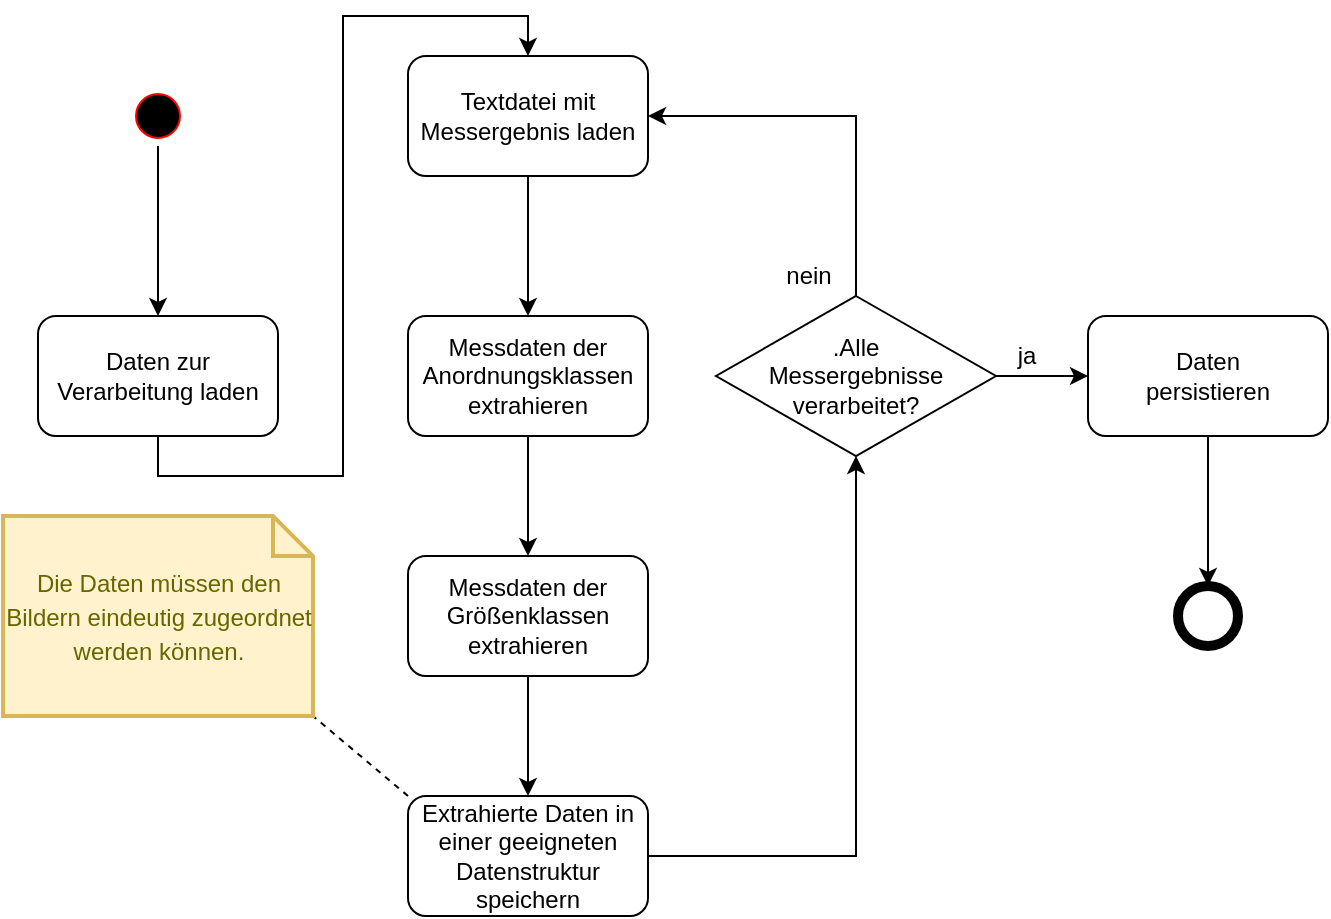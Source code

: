 <mxfile version="14.6.13" type="device"><diagram id="kgAlgofshpkQBRe9k2w7" name="Seite-1"><mxGraphModel dx="1550" dy="895" grid="0" gridSize="10" guides="1" tooltips="1" connect="1" arrows="1" fold="1" page="1" pageScale="1" pageWidth="827" pageHeight="1169" math="0" shadow="0"><root><mxCell id="0"/><mxCell id="1" parent="0"/><mxCell id="njRdQUpBMS-_a-ORI1Q2-1" value="" style="shape=ellipse;html=1;dashed=0;whitespace=wrap;aspect=fixed;strokeWidth=5;perimeter=ellipsePerimeter;" parent="1" vertex="1"><mxGeometry x="645" y="395" width="30" height="30" as="geometry"/></mxCell><mxCell id="EzuEsLg8IGkht2k1mT_M-1" style="edgeStyle=orthogonalEdgeStyle;rounded=0;orthogonalLoop=1;jettySize=auto;html=1;entryX=0.5;entryY=0;entryDx=0;entryDy=0;fontSize=12;" edge="1" parent="1" source="njRdQUpBMS-_a-ORI1Q2-2" target="7GE5FXV3WUjbOxf3iC_5-1"><mxGeometry relative="1" as="geometry"/></mxCell><mxCell id="njRdQUpBMS-_a-ORI1Q2-2" value="" style="ellipse;html=1;shape=startState;fillColor=#000000;strokeColor=#ff0000;" parent="1" vertex="1"><mxGeometry x="120" y="145" width="30" height="30" as="geometry"/></mxCell><mxCell id="7GE5FXV3WUjbOxf3iC_5-4" style="edgeStyle=orthogonalEdgeStyle;rounded=0;orthogonalLoop=1;jettySize=auto;html=1;entryX=0.5;entryY=0;entryDx=0;entryDy=0;fontSize=12;endArrow=classic;endFill=1;exitX=0.5;exitY=1;exitDx=0;exitDy=0;" parent="1" source="7GE5FXV3WUjbOxf3iC_5-1" target="7GE5FXV3WUjbOxf3iC_5-3" edge="1"><mxGeometry relative="1" as="geometry"/></mxCell><mxCell id="7GE5FXV3WUjbOxf3iC_5-1" value="Daten zur Verarbeitung laden" style="rounded=1;whiteSpace=wrap;html=1;" parent="1" vertex="1"><mxGeometry x="75" y="260" width="120" height="60" as="geometry"/></mxCell><mxCell id="7GE5FXV3WUjbOxf3iC_5-6" style="edgeStyle=orthogonalEdgeStyle;rounded=0;orthogonalLoop=1;jettySize=auto;html=1;entryX=0.5;entryY=0;entryDx=0;entryDy=0;fontSize=12;endArrow=classic;endFill=1;" parent="1" source="7GE5FXV3WUjbOxf3iC_5-3" target="7GE5FXV3WUjbOxf3iC_5-5" edge="1"><mxGeometry relative="1" as="geometry"/></mxCell><mxCell id="7GE5FXV3WUjbOxf3iC_5-3" value="Textdatei mit Messergebnis laden" style="rounded=1;whiteSpace=wrap;html=1;fontSize=12;" parent="1" vertex="1"><mxGeometry x="260" y="130" width="120" height="60" as="geometry"/></mxCell><mxCell id="7GE5FXV3WUjbOxf3iC_5-8" style="edgeStyle=orthogonalEdgeStyle;rounded=0;orthogonalLoop=1;jettySize=auto;html=1;entryX=0.5;entryY=0;entryDx=0;entryDy=0;fontSize=12;endArrow=classic;endFill=1;" parent="1" source="7GE5FXV3WUjbOxf3iC_5-5" target="7GE5FXV3WUjbOxf3iC_5-7" edge="1"><mxGeometry relative="1" as="geometry"/></mxCell><mxCell id="7GE5FXV3WUjbOxf3iC_5-5" value="Messdaten der Anordnungsklassen&lt;br&gt;extrahieren" style="rounded=1;whiteSpace=wrap;html=1;fontSize=12;" parent="1" vertex="1"><mxGeometry x="260" y="260" width="120" height="60" as="geometry"/></mxCell><mxCell id="7GE5FXV3WUjbOxf3iC_5-10" style="edgeStyle=orthogonalEdgeStyle;rounded=0;orthogonalLoop=1;jettySize=auto;html=1;entryX=0.5;entryY=0;entryDx=0;entryDy=0;fontSize=12;endArrow=classic;endFill=1;" parent="1" source="7GE5FXV3WUjbOxf3iC_5-7" target="7GE5FXV3WUjbOxf3iC_5-9" edge="1"><mxGeometry relative="1" as="geometry"/></mxCell><mxCell id="7GE5FXV3WUjbOxf3iC_5-7" value="Messdaten der Größenklassen extrahieren" style="rounded=1;whiteSpace=wrap;html=1;fontSize=12;" parent="1" vertex="1"><mxGeometry x="260" y="380" width="120" height="60" as="geometry"/></mxCell><mxCell id="7GE5FXV3WUjbOxf3iC_5-12" style="rounded=0;orthogonalLoop=1;jettySize=auto;html=1;entryX=1;entryY=1;entryDx=0;entryDy=0;entryPerimeter=0;fontSize=12;endArrow=none;endFill=0;dashed=1;exitX=0;exitY=0;exitDx=0;exitDy=0;" parent="1" source="7GE5FXV3WUjbOxf3iC_5-9" target="7GE5FXV3WUjbOxf3iC_5-11" edge="1"><mxGeometry relative="1" as="geometry"/></mxCell><mxCell id="7GE5FXV3WUjbOxf3iC_5-14" style="edgeStyle=orthogonalEdgeStyle;rounded=0;orthogonalLoop=1;jettySize=auto;html=1;entryX=0.5;entryY=1;entryDx=0;entryDy=0;fontSize=12;endArrow=classic;endFill=1;" parent="1" source="7GE5FXV3WUjbOxf3iC_5-9" target="7GE5FXV3WUjbOxf3iC_5-13" edge="1"><mxGeometry relative="1" as="geometry"/></mxCell><mxCell id="7GE5FXV3WUjbOxf3iC_5-9" value="Extrahierte Daten in einer geeigneten Datenstruktur speichern" style="rounded=1;whiteSpace=wrap;html=1;fontSize=12;" parent="1" vertex="1"><mxGeometry x="260" y="500" width="120" height="60" as="geometry"/></mxCell><mxCell id="7GE5FXV3WUjbOxf3iC_5-11" value="&lt;font style=&quot;font-size: 12px&quot;&gt;Die Daten müssen den Bildern&amp;nbsp;eindeutig zugeordnet werden können.&lt;br&gt;&lt;/font&gt;" style="shape=note;strokeWidth=2;fontSize=14;size=20;whiteSpace=wrap;html=1;fillColor=#fff2cc;strokeColor=#d6b656;fontColor=#666600;" parent="1" vertex="1"><mxGeometry x="57.5" y="360" width="155" height="100" as="geometry"/></mxCell><mxCell id="7GE5FXV3WUjbOxf3iC_5-15" style="edgeStyle=orthogonalEdgeStyle;rounded=0;orthogonalLoop=1;jettySize=auto;html=1;entryX=1;entryY=0.5;entryDx=0;entryDy=0;fontSize=12;endArrow=classic;endFill=1;exitX=0.5;exitY=0;exitDx=0;exitDy=0;" parent="1" source="7GE5FXV3WUjbOxf3iC_5-13" target="7GE5FXV3WUjbOxf3iC_5-3" edge="1"><mxGeometry relative="1" as="geometry"/></mxCell><mxCell id="7GE5FXV3WUjbOxf3iC_5-18" style="edgeStyle=orthogonalEdgeStyle;rounded=0;orthogonalLoop=1;jettySize=auto;html=1;entryX=0;entryY=0.5;entryDx=0;entryDy=0;fontSize=12;endArrow=classic;endFill=1;" parent="1" source="7GE5FXV3WUjbOxf3iC_5-13" target="7GE5FXV3WUjbOxf3iC_5-17" edge="1"><mxGeometry relative="1" as="geometry"/></mxCell><mxCell id="7GE5FXV3WUjbOxf3iC_5-13" value=".Alle &lt;br&gt;Messergebnisse&lt;br&gt;verarbeitet?" style="rhombus;whiteSpace=wrap;html=1;fontSize=12;" parent="1" vertex="1"><mxGeometry x="414" y="250" width="140" height="80" as="geometry"/></mxCell><mxCell id="7GE5FXV3WUjbOxf3iC_5-16" value="nein" style="text;html=1;align=center;verticalAlign=middle;resizable=0;points=[];autosize=1;strokeColor=none;fontSize=12;" parent="1" vertex="1"><mxGeometry x="440" y="230" width="40" height="20" as="geometry"/></mxCell><mxCell id="7GE5FXV3WUjbOxf3iC_5-23" style="edgeStyle=orthogonalEdgeStyle;rounded=0;orthogonalLoop=1;jettySize=auto;html=1;entryX=0.5;entryY=0;entryDx=0;entryDy=0;fontSize=12;endArrow=classic;endFill=1;" parent="1" source="7GE5FXV3WUjbOxf3iC_5-17" target="njRdQUpBMS-_a-ORI1Q2-1" edge="1"><mxGeometry relative="1" as="geometry"/></mxCell><mxCell id="7GE5FXV3WUjbOxf3iC_5-17" value="Daten &lt;br&gt;persistieren" style="rounded=1;whiteSpace=wrap;html=1;fontSize=12;" parent="1" vertex="1"><mxGeometry x="600" y="260" width="120" height="60" as="geometry"/></mxCell><mxCell id="7GE5FXV3WUjbOxf3iC_5-19" value="ja" style="text;html=1;align=center;verticalAlign=middle;resizable=0;points=[];autosize=1;strokeColor=none;fontSize=12;" parent="1" vertex="1"><mxGeometry x="554" y="270" width="30" height="20" as="geometry"/></mxCell></root></mxGraphModel></diagram></mxfile>